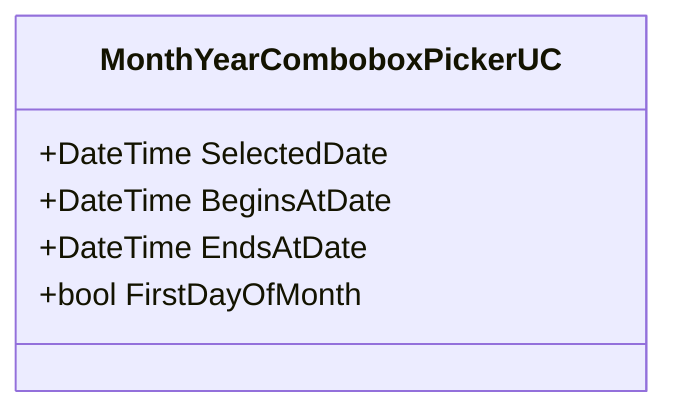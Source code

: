 ﻿classDiagram
    class MonthYearComboboxPickerUC {
        +DateTime SelectedDate
        +DateTime BeginsAtDate
        +DateTime EndsAtDate
        +bool FirstDayOfMonth
    }